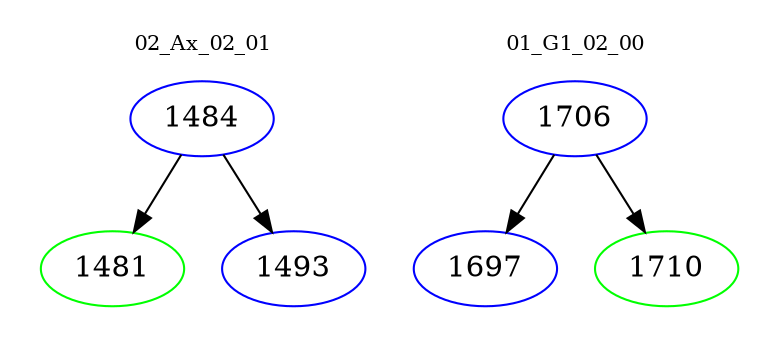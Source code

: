 digraph{
subgraph cluster_0 {
color = white
label = "02_Ax_02_01";
fontsize=10;
T0_1484 [label="1484", color="blue"]
T0_1484 -> T0_1481 [color="black"]
T0_1481 [label="1481", color="green"]
T0_1484 -> T0_1493 [color="black"]
T0_1493 [label="1493", color="blue"]
}
subgraph cluster_1 {
color = white
label = "01_G1_02_00";
fontsize=10;
T1_1706 [label="1706", color="blue"]
T1_1706 -> T1_1697 [color="black"]
T1_1697 [label="1697", color="blue"]
T1_1706 -> T1_1710 [color="black"]
T1_1710 [label="1710", color="green"]
}
}
